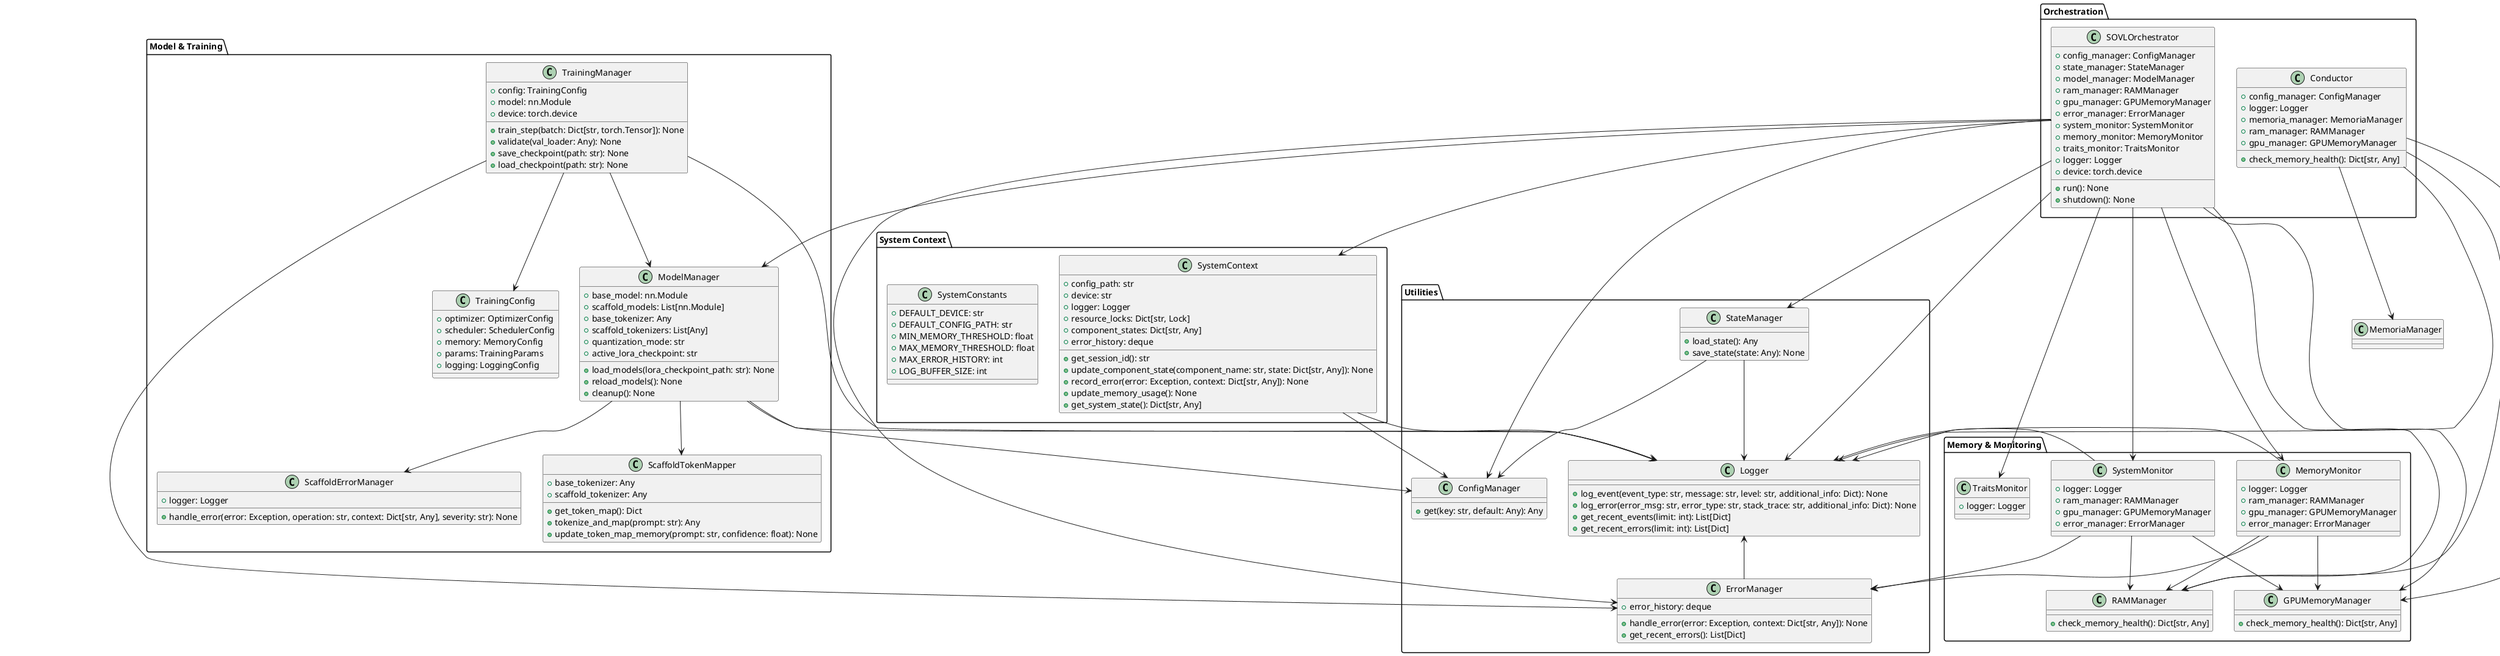 @startuml SOVL System Architecture

' =============================
' Core System Orchestration
' =============================
package "Orchestration" {
    class SOVLOrchestrator {
        +config_manager: ConfigManager
        +state_manager: StateManager
        +model_manager: ModelManager
        +ram_manager: RAMManager
        +gpu_manager: GPUMemoryManager
        +error_manager: ErrorManager
        +system_monitor: SystemMonitor
        +memory_monitor: MemoryMonitor
        +traits_monitor: TraitsMonitor
        +logger: Logger
        +device: torch.device
        +run(): None
        +shutdown(): None
    }
    class Conductor {
        +config_manager: ConfigManager
        +logger: Logger
        +memoria_manager: MemoriaManager
        +ram_manager: RAMManager
        +gpu_manager: GPUMemoryManager
        +check_memory_health(): Dict[str, Any]
    }
}

' =============================
' System Context & State
' =============================
package "System Context" {
    class SystemContext {
        +config_path: str
        +device: str
        +logger: Logger
        +resource_locks: Dict[str, Lock]
        +component_states: Dict[str, Any]
        +error_history: deque
        +get_session_id(): str
        +update_component_state(component_name: str, state: Dict[str, Any]): None
        +record_error(error: Exception, context: Dict[str, Any]): None
        +update_memory_usage(): None
        +get_system_state(): Dict[str, Any]
    }
    class SystemConstants {
        +DEFAULT_DEVICE: str
        +DEFAULT_CONFIG_PATH: str
        +MIN_MEMORY_THRESHOLD: float
        +MAX_MEMORY_THRESHOLD: float
        +MAX_ERROR_HISTORY: int
        +LOG_BUFFER_SIZE: int
    }
}

' =============================
' Model, Scaffold, and Training
' =============================
package "Model & Training" {
    class ModelManager {
        +base_model: nn.Module
        +scaffold_models: List[nn.Module]
        +base_tokenizer: Any
        +scaffold_tokenizers: List[Any]
        +quantization_mode: str
        +active_lora_checkpoint: str
        +load_models(lora_checkpoint_path: str): None
        +reload_models(): None
        +cleanup(): None
    }
    class ScaffoldTokenMapper {
        +base_tokenizer: Any
        +scaffold_tokenizer: Any
        +get_token_map(): Dict
        +tokenize_and_map(prompt: str): Any
        +update_token_map_memory(prompt: str, confidence: float): None
    }
    class ScaffoldErrorManager {
        +logger: Logger
        +handle_error(error: Exception, operation: str, context: Dict[str, Any], severity: str): None
    }
    class TrainingManager {
        +config: TrainingConfig
        +model: nn.Module
        +device: torch.device
        +train_step(batch: Dict[str, torch.Tensor]): None
        +validate(val_loader: Any): None
        +save_checkpoint(path: str): None
        +load_checkpoint(path: str): None
    }
    class TrainingConfig {
        +optimizer: OptimizerConfig
        +scheduler: SchedulerConfig
        +memory: MemoryConfig
        +params: TrainingParams
        +logging: LoggingConfig
    }
}

' =============================
' Memory & Monitoring
' =============================
package "Memory & Monitoring" {
    class RAMManager {
        +check_memory_health(): Dict[str, Any]
    }
    class GPUMemoryManager {
        +check_memory_health(): Dict[str, Any]
    }
    class SystemMonitor {
        +logger: Logger
        +ram_manager: RAMManager
        +gpu_manager: GPUMemoryManager
        +error_manager: ErrorManager
    }
    class MemoryMonitor {
        +logger: Logger
        +ram_manager: RAMManager
        +gpu_manager: GPUMemoryManager
        +error_manager: ErrorManager
    }
    class TraitsMonitor {
        +logger: Logger
    }
}

' =============================
' Utilities & Supporting Modules
' =============================
package "Utilities" {
    class Logger {
        +log_event(event_type: str, message: str, level: str, additional_info: Dict): None
        +log_error(error_msg: str, error_type: str, stack_trace: str, additional_info: Dict): None
        +get_recent_events(limit: int): List[Dict]
        +get_recent_errors(limit: int): List[Dict]
    }
    class ErrorManager {
        +error_history: deque
        +handle_error(error: Exception, context: Dict[str, Any]): None
        +get_recent_errors(): List[Dict]
    }
    class ConfigManager {
        +get(key: str, default: Any): Any
    }
    class StateManager {
        +load_state(): Any
        +save_state(state: Any): None
    }
}

' =============================
' Relationships
' =============================
SOVLOrchestrator --> ModelManager
SOVLOrchestrator --> RAMManager
SOVLOrchestrator --> GPUMemoryManager
SOVLOrchestrator --> ErrorManager
SOVLOrchestrator --> SystemMonitor
SOVLOrchestrator --> MemoryMonitor
SOVLOrchestrator --> TraitsMonitor
SOVLOrchestrator --> Logger
SOVLOrchestrator --> StateManager
SOVLOrchestrator --> ConfigManager
SOVLOrchestrator --> SystemContext
ModelManager --> ScaffoldTokenMapper
ModelManager --> ScaffoldErrorManager
ModelManager --> Logger
ModelManager --> ConfigManager
TrainingManager --> TrainingConfig
TrainingManager --> ModelManager
TrainingManager --> Logger
TrainingManager --> ErrorManager
SystemMonitor --> RAMManager
SystemMonitor --> GPUMemoryManager
SystemMonitor --> ErrorManager
MemoryMonitor --> RAMManager
MemoryMonitor --> GPUMemoryManager
MemoryMonitor --> ErrorManager
Logger <-- ErrorManager
Logger <-- SystemMonitor
Logger <-- MemoryMonitor
StateManager --> Logger
StateManager --> ConfigManager
SystemContext --> Logger
SystemContext --> ConfigManager
Conductor --> RAMManager
Conductor --> GPUMemoryManager
Conductor --> MemoriaManager
Conductor --> Logger

@enduml
